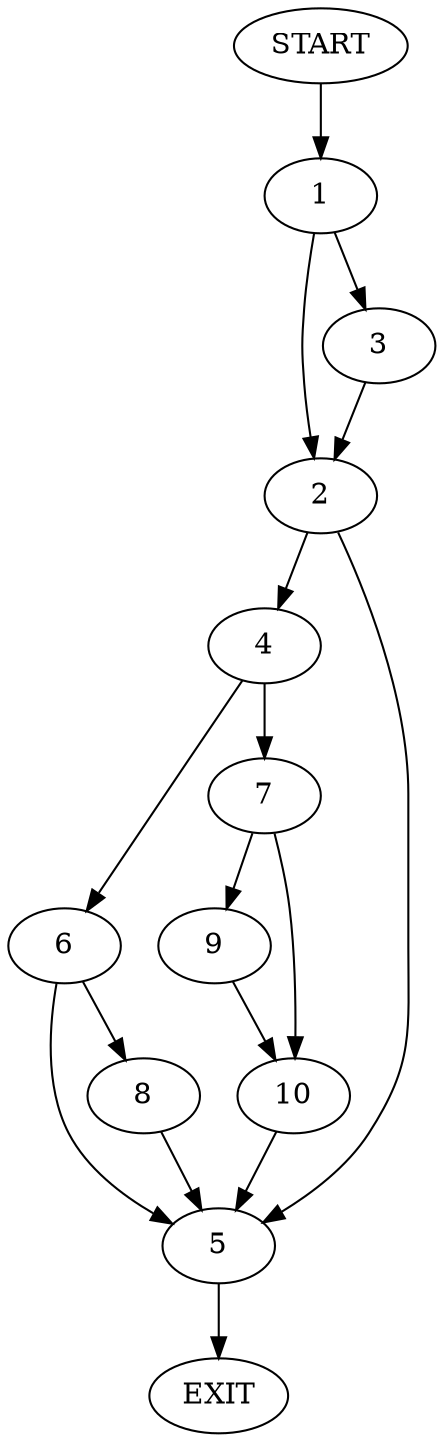 digraph {
0 [label="START"]
11 [label="EXIT"]
0 -> 1
1 -> 2
1 -> 3
2 -> 4
2 -> 5
3 -> 2
5 -> 11
4 -> 6
4 -> 7
6 -> 8
6 -> 5
7 -> 9
7 -> 10
10 -> 5
9 -> 10
8 -> 5
}
